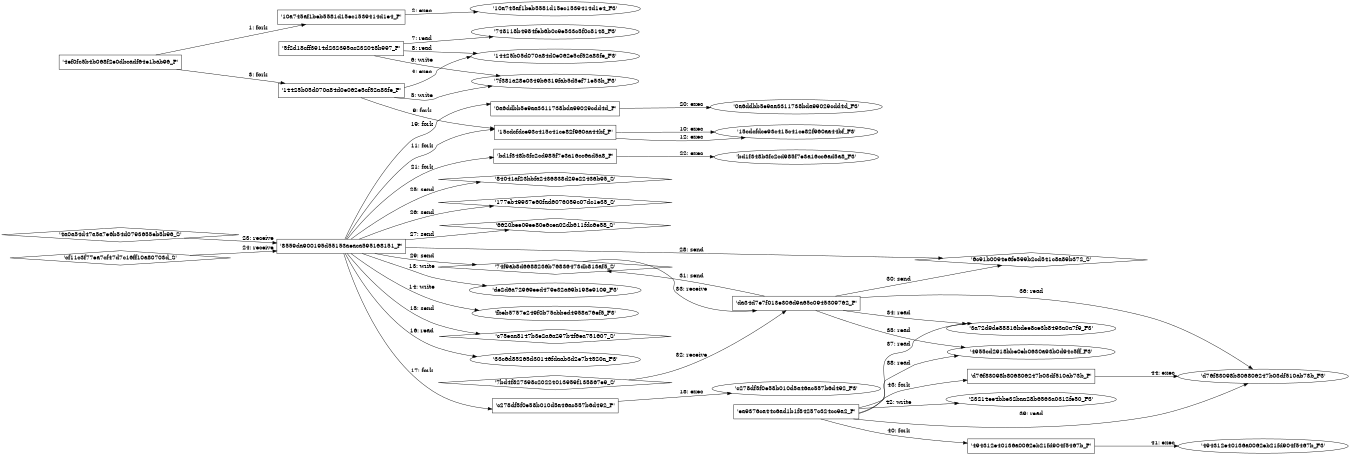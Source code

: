 digraph "D:\Learning\Paper\apt\基于CTI的攻击预警\Dataset\攻击图\ASGfromALLCTI\Threat Round-up for Apr 21 - Apr 28.dot" {
rankdir="LR"
size="9"
fixedsize="false"
splines="true"
nodesep=0.3
ranksep=0
fontsize=10
overlap="scalexy"
engine= "neato"
	"'4ef0fc5b4b068f2e0dbcadf64e1bab96_P'" [node_type=Process shape=box]
	"'10a745af1beb5581d15ec1539414d1e4_P'" [node_type=Process shape=box]
	"'4ef0fc5b4b068f2e0dbcadf64e1bab96_P'" -> "'10a745af1beb5581d15ec1539414d1e4_P'" [label="1: fork"]
	"'10a745af1beb5581d15ec1539414d1e4_P'" [node_type=Process shape=box]
	"'10a745af1beb5581d15ec1539414d1e4_F3'" [node_type=File shape=ellipse]
	"'10a745af1beb5581d15ec1539414d1e4_P'" -> "'10a745af1beb5581d15ec1539414d1e4_F3'" [label="2: exec"]
	"'4ef0fc5b4b068f2e0dbcadf64e1bab96_P'" [node_type=Process shape=box]
	"'14425b05d070a84d0e062e5cf52a83fe_P'" [node_type=Process shape=box]
	"'4ef0fc5b4b068f2e0dbcadf64e1bab96_P'" -> "'14425b05d070a84d0e062e5cf52a83fe_P'" [label="3: fork"]
	"'14425b05d070a84d0e062e5cf52a83fe_P'" [node_type=Process shape=box]
	"'14425b05d070a84d0e062e5cf52a83fe_F3'" [node_type=File shape=ellipse]
	"'14425b05d070a84d0e062e5cf52a83fe_P'" -> "'14425b05d070a84d0e062e5cf52a83fe_F3'" [label="4: exec"]
	"'7f381a28e0349b6319fab5d5ef71e53b_F3'" [node_type=file shape=ellipse]
	"'14425b05d070a84d0e062e5cf52a83fe_P'" [node_type=Process shape=box]
	"'14425b05d070a84d0e062e5cf52a83fe_P'" -> "'7f381a28e0349b6319fab5d5ef71e53b_F3'" [label="5: write"]
	"'7f381a28e0349b6319fab5d5ef71e53b_F3'" [node_type=file shape=ellipse]
	"'5f2d18cff3914d232395ac232048b997_P'" [node_type=Process shape=box]
	"'5f2d18cff3914d232395ac232048b997_P'" -> "'7f381a28e0349b6319fab5d5ef71e53b_F3'" [label="6: write"]
	"'748118b4984feb6b0c9e533c5f0c8148_F3'" [node_type=file shape=ellipse]
	"'5f2d18cff3914d232395ac232048b997_P'" [node_type=Process shape=box]
	"'5f2d18cff3914d232395ac232048b997_P'" -> "'748118b4984feb6b0c9e533c5f0c8148_F3'" [label="7: read"]
	"'14425b05d070a84d0e062e5cf52a83fe_F3'" [node_type=file shape=ellipse]
	"'5f2d18cff3914d232395ac232048b997_P'" [node_type=Process shape=box]
	"'5f2d18cff3914d232395ac232048b997_P'" -> "'14425b05d070a84d0e062e5cf52a83fe_F3'" [label="8: read"]
	"'14425b05d070a84d0e062e5cf52a83fe_P'" [node_type=Process shape=box]
	"'15cdcfdce93c415c41ce82f960aa44bf_P'" [node_type=Process shape=box]
	"'14425b05d070a84d0e062e5cf52a83fe_P'" -> "'15cdcfdce93c415c41ce82f960aa44bf_P'" [label="9: fork"]
	"'15cdcfdce93c415c41ce82f960aa44bf_P'" [node_type=Process shape=box]
	"'15cdcfdce93c415c41ce82f960aa44bf_F3'" [node_type=File shape=ellipse]
	"'15cdcfdce93c415c41ce82f960aa44bf_P'" -> "'15cdcfdce93c415c41ce82f960aa44bf_F3'" [label="10: exec"]
	"'8559da900195d55153aeaca595168151_P'" [node_type=Process shape=box]
	"'15cdcfdce93c415c41ce82f960aa44bf_P'" [node_type=Process shape=box]
	"'8559da900195d55153aeaca595168151_P'" -> "'15cdcfdce93c415c41ce82f960aa44bf_P'" [label="11: fork"]
	"'15cdcfdce93c415c41ce82f960aa44bf_P'" [node_type=Process shape=box]
	"'15cdcfdce93c415c41ce82f960aa44bf_F3'" [node_type=File shape=ellipse]
	"'15cdcfdce93c415c41ce82f960aa44bf_P'" -> "'15cdcfdce93c415c41ce82f960aa44bf_F3'" [label="12: exec"]
	"'de2d6a72969eed479e32a69b198e9109_F3'" [node_type=file shape=ellipse]
	"'8559da900195d55153aeaca595168151_P'" [node_type=Process shape=box]
	"'8559da900195d55153aeaca595168151_P'" -> "'de2d6a72969eed479e32a69b198e9109_F3'" [label="13: write"]
	"'fbeb5757e249f0b75cbbed4958a76ef5_F3'" [node_type=file shape=ellipse]
	"'8559da900195d55153aeaca595168151_P'" [node_type=Process shape=box]
	"'8559da900195d55153aeaca595168151_P'" -> "'fbeb5757e249f0b75cbbed4958a76ef5_F3'" [label="14: write"]
	"'c75eaa8147b3e2a6a297b4f6ea751607_S'" [node_type=Socket shape=diamond]
	"'8559da900195d55153aeaca595168151_P'" [node_type=Process shape=box]
	"'8559da900195d55153aeaca595168151_P'" -> "'c75eaa8147b3e2a6a297b4f6ea751607_S'" [label="15: send"]
	"'33c6d85265d30146fdaab3d2e7b4520a_F3'" [node_type=file shape=ellipse]
	"'8559da900195d55153aeaca595168151_P'" [node_type=Process shape=box]
	"'8559da900195d55153aeaca595168151_P'" -> "'33c6d85265d30146fdaab3d2e7b4520a_F3'" [label="16: read"]
	"'8559da900195d55153aeaca595168151_P'" [node_type=Process shape=box]
	"'c278df5f0e58b010d5a46ac557b6d492_P'" [node_type=Process shape=box]
	"'8559da900195d55153aeaca595168151_P'" -> "'c278df5f0e58b010d5a46ac557b6d492_P'" [label="17: fork"]
	"'c278df5f0e58b010d5a46ac557b6d492_P'" [node_type=Process shape=box]
	"'c278df5f0e58b010d5a46ac557b6d492_F3'" [node_type=File shape=ellipse]
	"'c278df5f0e58b010d5a46ac557b6d492_P'" -> "'c278df5f0e58b010d5a46ac557b6d492_F3'" [label="18: exec"]
	"'8559da900195d55153aeaca595168151_P'" [node_type=Process shape=box]
	"'0a6ddbb5e9aa3311738bda99029cdd4d_P'" [node_type=Process shape=box]
	"'8559da900195d55153aeaca595168151_P'" -> "'0a6ddbb5e9aa3311738bda99029cdd4d_P'" [label="19: fork"]
	"'0a6ddbb5e9aa3311738bda99029cdd4d_P'" [node_type=Process shape=box]
	"'0a6ddbb5e9aa3311738bda99029cdd4d_F3'" [node_type=File shape=ellipse]
	"'0a6ddbb5e9aa3311738bda99029cdd4d_P'" -> "'0a6ddbb5e9aa3311738bda99029cdd4d_F3'" [label="20: exec"]
	"'8559da900195d55153aeaca595168151_P'" [node_type=Process shape=box]
	"'bd1f348b3fc2cd985f7e3a16cc6ad5a8_P'" [node_type=Process shape=box]
	"'8559da900195d55153aeaca595168151_P'" -> "'bd1f348b3fc2cd985f7e3a16cc6ad5a8_P'" [label="21: fork"]
	"'bd1f348b3fc2cd985f7e3a16cc6ad5a8_P'" [node_type=Process shape=box]
	"'bd1f348b3fc2cd985f7e3a16cc6ad5a8_F3'" [node_type=File shape=ellipse]
	"'bd1f348b3fc2cd985f7e3a16cc6ad5a8_P'" -> "'bd1f348b3fc2cd985f7e3a16cc6ad5a8_F3'" [label="22: exec"]
	"'8559da900195d55153aeaca595168151_P'" [node_type=Process shape=box]
	"'4a0a54d47a5a7e6b54d0793655eb5b96_S'" [node_type=Socket shape=diamond]
	"'4a0a54d47a5a7e6b54d0793655eb5b96_S'" -> "'8559da900195d55153aeaca595168151_P'" [label="23: receive"]
	"'8559da900195d55153aeaca595168151_P'" [node_type=Process shape=box]
	"'cf11c3f77ea7cf47d7c16ff10a80703d_S'" [node_type=Socket shape=diamond]
	"'cf11c3f77ea7cf47d7c16ff10a80703d_S'" -> "'8559da900195d55153aeaca595168151_P'" [label="24: receive"]
	"'84041af23bbfa2436838d29e22436b95_S'" [node_type=Socket shape=diamond]
	"'8559da900195d55153aeaca595168151_P'" [node_type=Process shape=box]
	"'8559da900195d55153aeaca595168151_P'" -> "'84041af23bbfa2436838d29e22436b95_S'" [label="25: send"]
	"'177eb49937e60fad6076059c07dc1e35_S'" [node_type=Socket shape=diamond]
	"'8559da900195d55153aeaca595168151_P'" [node_type=Process shape=box]
	"'8559da900195d55153aeaca595168151_P'" -> "'177eb49937e60fad6076059c07dc1e35_S'" [label="26: send"]
	"'6620bee09ee80e6cea02db611fdc6e58_S'" [node_type=Socket shape=diamond]
	"'8559da900195d55153aeaca595168151_P'" [node_type=Process shape=box]
	"'8559da900195d55153aeaca595168151_P'" -> "'6620bee09ee80e6cea02db611fdc6e58_S'" [label="27: send"]
	"'6c91b0094e6fe599b2cd541c8a89b372_S'" [node_type=Socket shape=diamond]
	"'8559da900195d55153aeaca595168151_P'" [node_type=Process shape=box]
	"'8559da900195d55153aeaca595168151_P'" -> "'6c91b0094e6fe599b2cd541c8a89b372_S'" [label="28: send"]
	"'74f9ab8d6688236b76836473db813af5_S'" [node_type=Socket shape=diamond]
	"'8559da900195d55153aeaca595168151_P'" [node_type=Process shape=box]
	"'8559da900195d55153aeaca595168151_P'" -> "'74f9ab8d6688236b76836473db813af5_S'" [label="29: send"]
	"'6c91b0094e6fe599b2cd541c8a89b372_S'" [node_type=Socket shape=diamond]
	"'da34d7e7f013e306d9a65c0945309762_P'" [node_type=Process shape=box]
	"'da34d7e7f013e306d9a65c0945309762_P'" -> "'6c91b0094e6fe599b2cd541c8a89b372_S'" [label="30: send"]
	"'74f9ab8d6688236b76836473db813af5_S'" [node_type=Socket shape=diamond]
	"'da34d7e7f013e306d9a65c0945309762_P'" [node_type=Process shape=box]
	"'da34d7e7f013e306d9a65c0945309762_P'" -> "'74f9ab8d6688236b76836473db813af5_S'" [label="31: send"]
	"'da34d7e7f013e306d9a65c0945309762_P'" [node_type=Process shape=box]
	"'7bd4f827398c20224013959f135867e9_S'" [node_type=Socket shape=diamond]
	"'7bd4f827398c20224013959f135867e9_S'" -> "'da34d7e7f013e306d9a65c0945309762_P'" [label="32: receive"]
	"'da34d7e7f013e306d9a65c0945309762_P'" [node_type=Process shape=box]
	"'74f9ab8d6688236b76836473db813af5_S'" [node_type=Socket shape=diamond]
	"'74f9ab8d6688236b76836473db813af5_S'" -> "'da34d7e7f013e306d9a65c0945309762_P'" [label="33: receive"]
	"'3a72d9de88816bdee8ce3b8493a0a7f9_F3'" [node_type=file shape=ellipse]
	"'da34d7e7f013e306d9a65c0945309762_P'" [node_type=Process shape=box]
	"'da34d7e7f013e306d9a65c0945309762_P'" -> "'3a72d9de88816bdee8ce3b8493a0a7f9_F3'" [label="34: read"]
	"'4955cd2918bbe0eb0630a93b0d94c5ff_F3'" [node_type=file shape=ellipse]
	"'da34d7e7f013e306d9a65c0945309762_P'" [node_type=Process shape=box]
	"'da34d7e7f013e306d9a65c0945309762_P'" -> "'4955cd2918bbe0eb0630a93b0d94c5ff_F3'" [label="35: read"]
	"'d76f83098b806806247b03df510ab73b_F3'" [node_type=file shape=ellipse]
	"'da34d7e7f013e306d9a65c0945309762_P'" [node_type=Process shape=box]
	"'da34d7e7f013e306d9a65c0945309762_P'" -> "'d76f83098b806806247b03df510ab73b_F3'" [label="36: read"]
	"'3a72d9de88816bdee8ce3b8493a0a7f9_F3'" [node_type=file shape=ellipse]
	"'ea9376ca44c6ad1b1f84257c324cc9a2_P'" [node_type=Process shape=box]
	"'ea9376ca44c6ad1b1f84257c324cc9a2_P'" -> "'3a72d9de88816bdee8ce3b8493a0a7f9_F3'" [label="37: read"]
	"'4955cd2918bbe0eb0630a93b0d94c5ff_F3'" [node_type=file shape=ellipse]
	"'ea9376ca44c6ad1b1f84257c324cc9a2_P'" [node_type=Process shape=box]
	"'ea9376ca44c6ad1b1f84257c324cc9a2_P'" -> "'4955cd2918bbe0eb0630a93b0d94c5ff_F3'" [label="38: read"]
	"'d76f83098b806806247b03df510ab73b_F3'" [node_type=file shape=ellipse]
	"'ea9376ca44c6ad1b1f84257c324cc9a2_P'" [node_type=Process shape=box]
	"'ea9376ca44c6ad1b1f84257c324cc9a2_P'" -> "'d76f83098b806806247b03df510ab73b_F3'" [label="39: read"]
	"'ea9376ca44c6ad1b1f84257c324cc9a2_P'" [node_type=Process shape=box]
	"'494312e40136a0062eb21fd904f5467b_P'" [node_type=Process shape=box]
	"'ea9376ca44c6ad1b1f84257c324cc9a2_P'" -> "'494312e40136a0062eb21fd904f5467b_P'" [label="40: fork"]
	"'494312e40136a0062eb21fd904f5467b_P'" [node_type=Process shape=box]
	"'494312e40136a0062eb21fd904f5467b_F3'" [node_type=File shape=ellipse]
	"'494312e40136a0062eb21fd904f5467b_P'" -> "'494312e40136a0062eb21fd904f5467b_F3'" [label="41: exec"]
	"'23214ee4bbe32baa28b6563a0312fe50_F3'" [node_type=file shape=ellipse]
	"'ea9376ca44c6ad1b1f84257c324cc9a2_P'" [node_type=Process shape=box]
	"'ea9376ca44c6ad1b1f84257c324cc9a2_P'" -> "'23214ee4bbe32baa28b6563a0312fe50_F3'" [label="42: write"]
	"'ea9376ca44c6ad1b1f84257c324cc9a2_P'" [node_type=Process shape=box]
	"'d76f83098b806806247b03df510ab73b_P'" [node_type=Process shape=box]
	"'ea9376ca44c6ad1b1f84257c324cc9a2_P'" -> "'d76f83098b806806247b03df510ab73b_P'" [label="43: fork"]
	"'d76f83098b806806247b03df510ab73b_P'" [node_type=Process shape=box]
	"'d76f83098b806806247b03df510ab73b_F3'" [node_type=File shape=ellipse]
	"'d76f83098b806806247b03df510ab73b_P'" -> "'d76f83098b806806247b03df510ab73b_F3'" [label="44: exec"]
}
